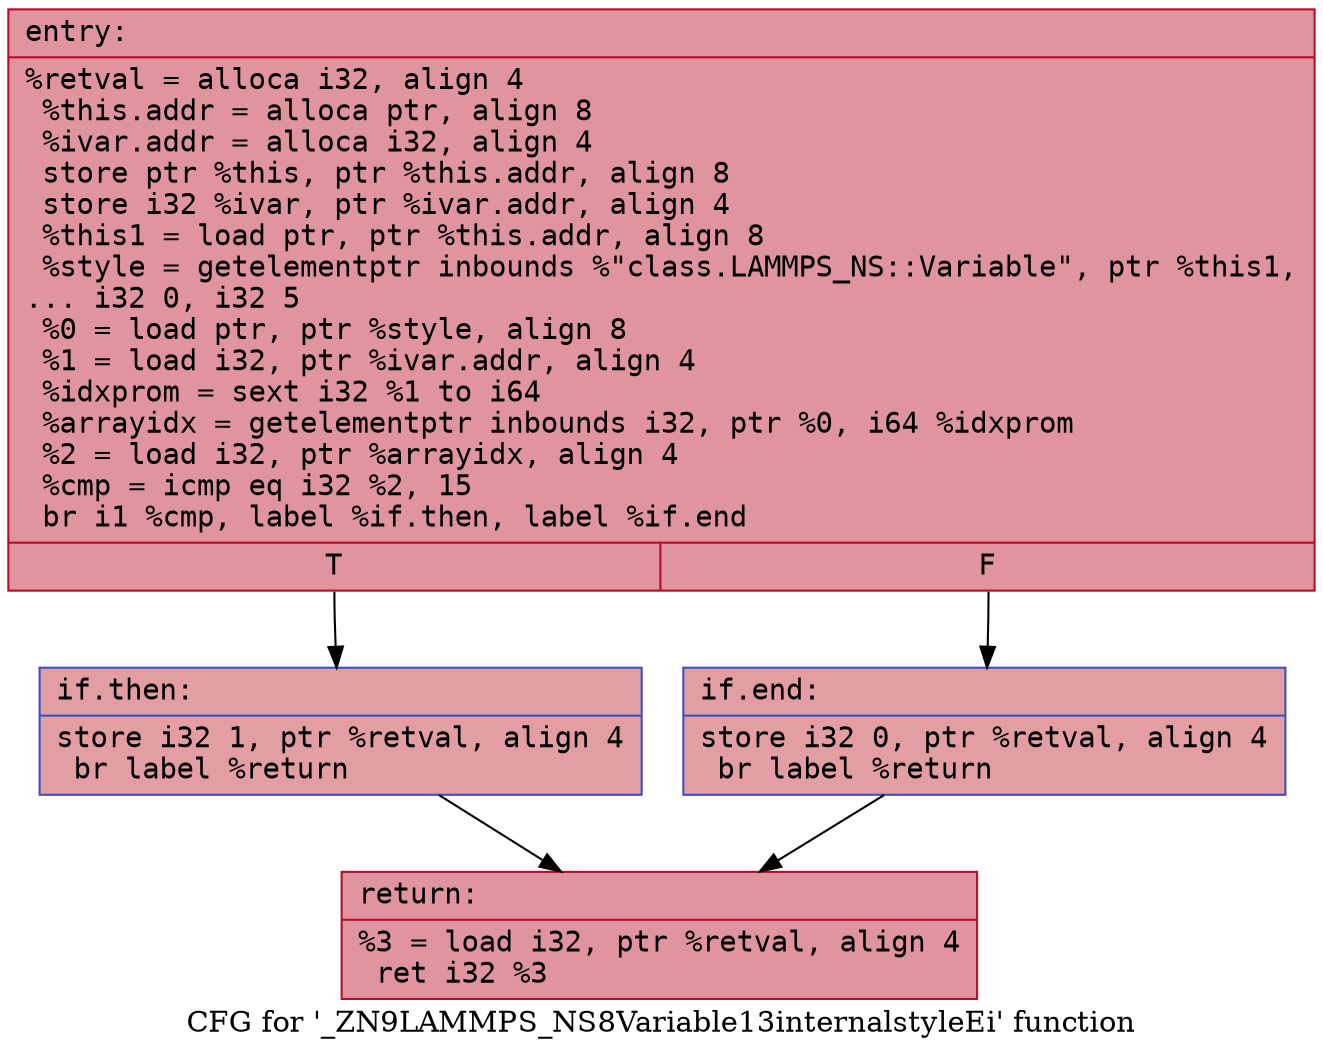 digraph "CFG for '_ZN9LAMMPS_NS8Variable13internalstyleEi' function" {
	label="CFG for '_ZN9LAMMPS_NS8Variable13internalstyleEi' function";

	Node0x556bfe2e99b0 [shape=record,color="#b70d28ff", style=filled, fillcolor="#b70d2870" fontname="Courier",label="{entry:\l|  %retval = alloca i32, align 4\l  %this.addr = alloca ptr, align 8\l  %ivar.addr = alloca i32, align 4\l  store ptr %this, ptr %this.addr, align 8\l  store i32 %ivar, ptr %ivar.addr, align 4\l  %this1 = load ptr, ptr %this.addr, align 8\l  %style = getelementptr inbounds %\"class.LAMMPS_NS::Variable\", ptr %this1,\l... i32 0, i32 5\l  %0 = load ptr, ptr %style, align 8\l  %1 = load i32, ptr %ivar.addr, align 4\l  %idxprom = sext i32 %1 to i64\l  %arrayidx = getelementptr inbounds i32, ptr %0, i64 %idxprom\l  %2 = load i32, ptr %arrayidx, align 4\l  %cmp = icmp eq i32 %2, 15\l  br i1 %cmp, label %if.then, label %if.end\l|{<s0>T|<s1>F}}"];
	Node0x556bfe2e99b0:s0 -> Node0x556bfe2ea200[tooltip="entry -> if.then\nProbability 50.00%" ];
	Node0x556bfe2e99b0:s1 -> Node0x556bfe2ea270[tooltip="entry -> if.end\nProbability 50.00%" ];
	Node0x556bfe2ea200 [shape=record,color="#3d50c3ff", style=filled, fillcolor="#be242e70" fontname="Courier",label="{if.then:\l|  store i32 1, ptr %retval, align 4\l  br label %return\l}"];
	Node0x556bfe2ea200 -> Node0x556bfe2ea520[tooltip="if.then -> return\nProbability 100.00%" ];
	Node0x556bfe2ea270 [shape=record,color="#3d50c3ff", style=filled, fillcolor="#be242e70" fontname="Courier",label="{if.end:\l|  store i32 0, ptr %retval, align 4\l  br label %return\l}"];
	Node0x556bfe2ea270 -> Node0x556bfe2ea520[tooltip="if.end -> return\nProbability 100.00%" ];
	Node0x556bfe2ea520 [shape=record,color="#b70d28ff", style=filled, fillcolor="#b70d2870" fontname="Courier",label="{return:\l|  %3 = load i32, ptr %retval, align 4\l  ret i32 %3\l}"];
}
